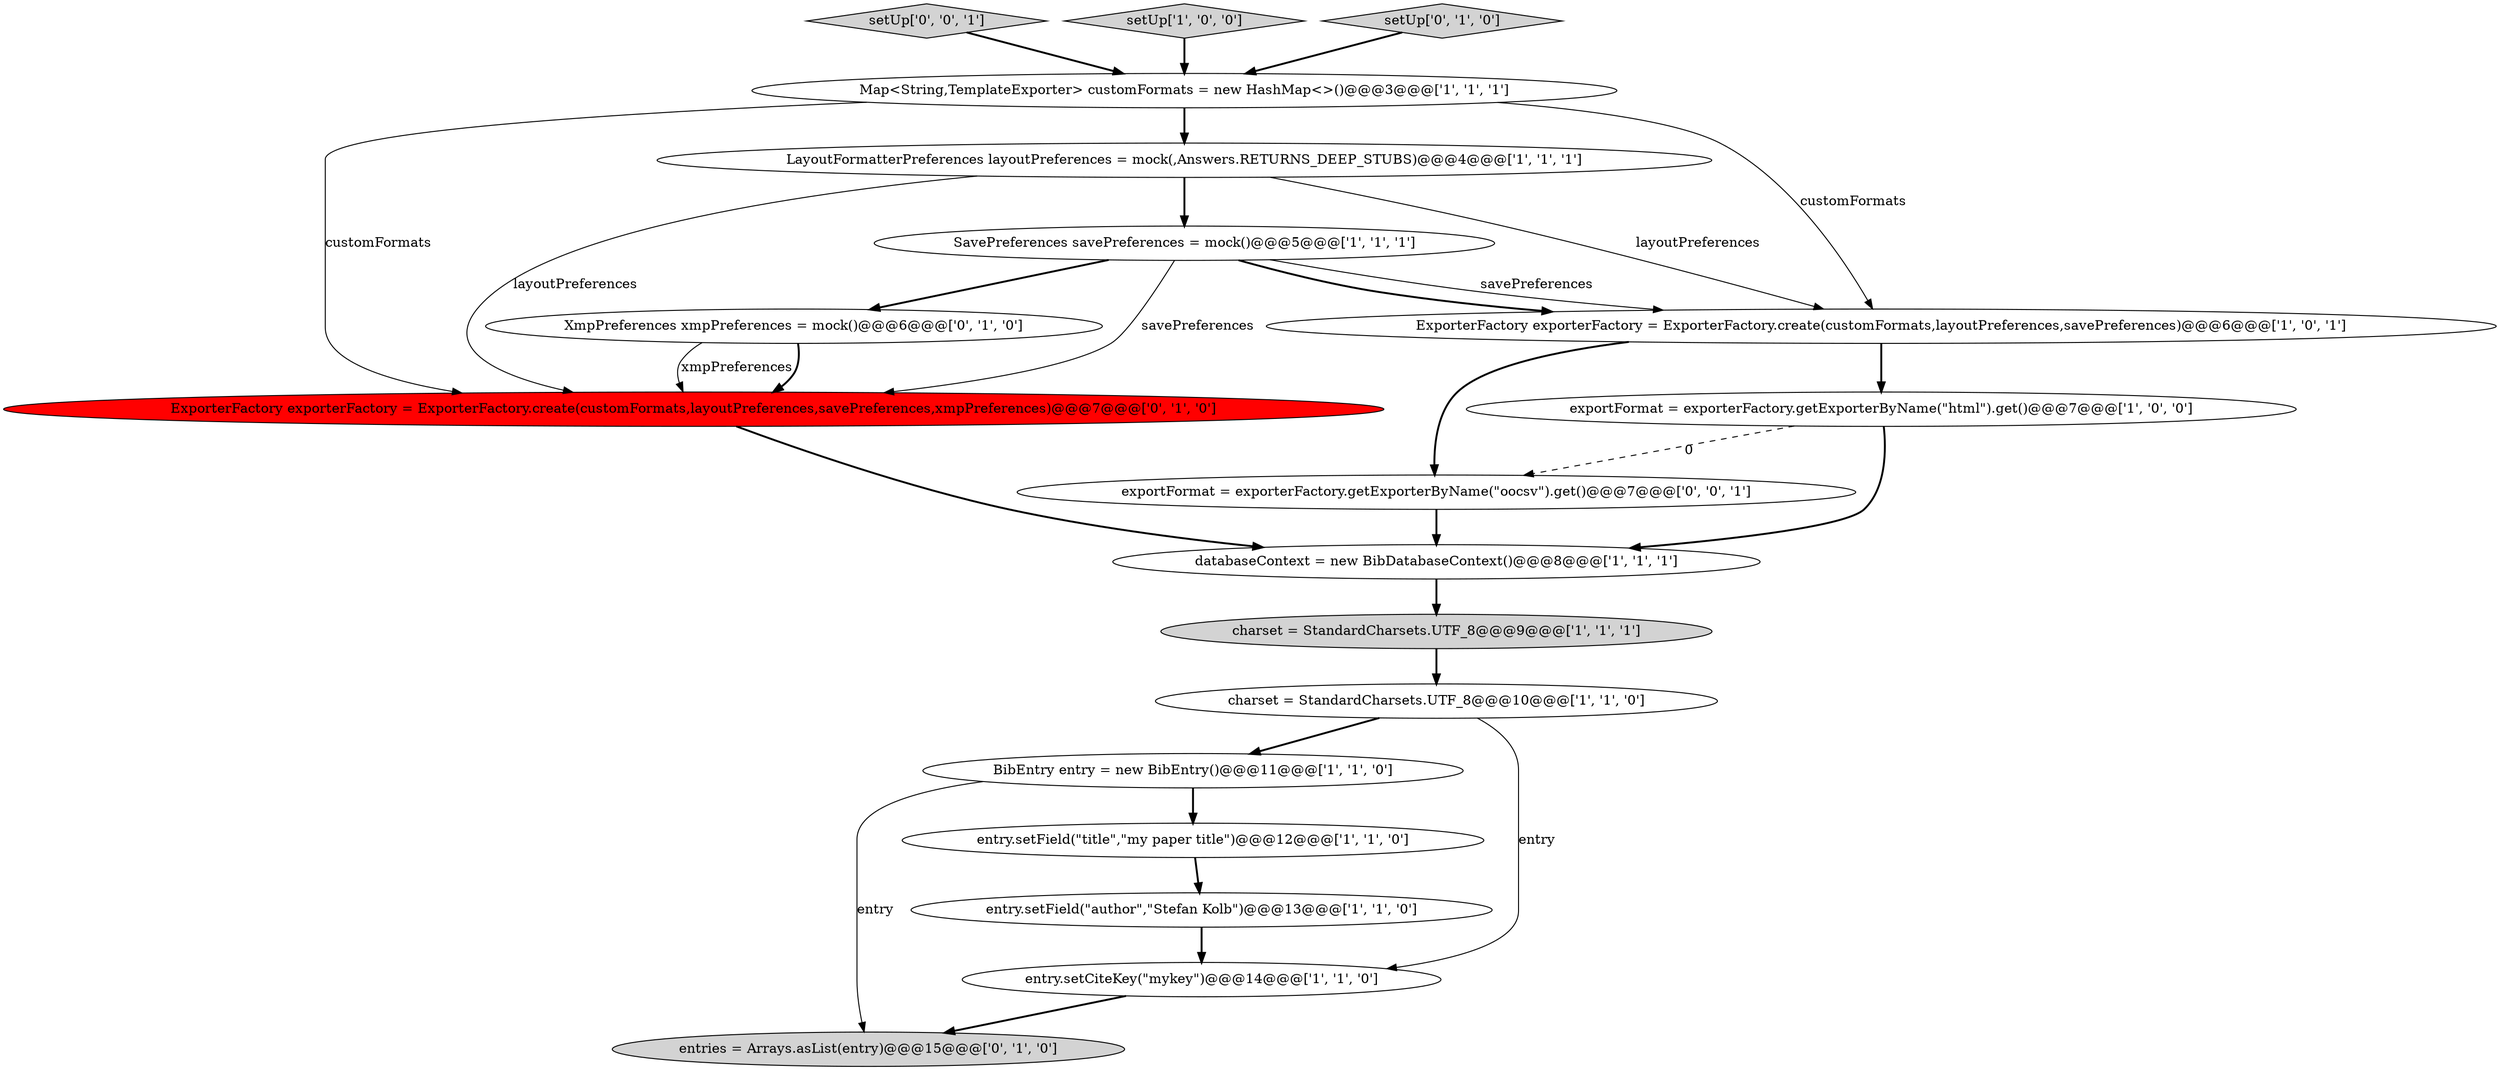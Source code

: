 digraph {
13 [style = filled, label = "entries = Arrays.asList(entry)@@@15@@@['0', '1', '0']", fillcolor = lightgray, shape = ellipse image = "AAA0AAABBB2BBB"];
15 [style = filled, label = "ExporterFactory exporterFactory = ExporterFactory.create(customFormats,layoutPreferences,savePreferences,xmpPreferences)@@@7@@@['0', '1', '0']", fillcolor = red, shape = ellipse image = "AAA1AAABBB2BBB"];
1 [style = filled, label = "entry.setField(\"title\",\"my paper title\")@@@12@@@['1', '1', '0']", fillcolor = white, shape = ellipse image = "AAA0AAABBB1BBB"];
11 [style = filled, label = "SavePreferences savePreferences = mock()@@@5@@@['1', '1', '1']", fillcolor = white, shape = ellipse image = "AAA0AAABBB1BBB"];
0 [style = filled, label = "databaseContext = new BibDatabaseContext()@@@8@@@['1', '1', '1']", fillcolor = white, shape = ellipse image = "AAA0AAABBB1BBB"];
6 [style = filled, label = "Map<String,TemplateExporter> customFormats = new HashMap<>()@@@3@@@['1', '1', '1']", fillcolor = white, shape = ellipse image = "AAA0AAABBB1BBB"];
17 [style = filled, label = "exportFormat = exporterFactory.getExporterByName(\"oocsv\").get()@@@7@@@['0', '0', '1']", fillcolor = white, shape = ellipse image = "AAA0AAABBB3BBB"];
8 [style = filled, label = "ExporterFactory exporterFactory = ExporterFactory.create(customFormats,layoutPreferences,savePreferences)@@@6@@@['1', '0', '1']", fillcolor = white, shape = ellipse image = "AAA0AAABBB1BBB"];
18 [style = filled, label = "setUp['0', '0', '1']", fillcolor = lightgray, shape = diamond image = "AAA0AAABBB3BBB"];
3 [style = filled, label = "charset = StandardCharsets.UTF_8@@@10@@@['1', '1', '0']", fillcolor = white, shape = ellipse image = "AAA0AAABBB1BBB"];
2 [style = filled, label = "entry.setField(\"author\",\"Stefan Kolb\")@@@13@@@['1', '1', '0']", fillcolor = white, shape = ellipse image = "AAA0AAABBB1BBB"];
9 [style = filled, label = "exportFormat = exporterFactory.getExporterByName(\"html\").get()@@@7@@@['1', '0', '0']", fillcolor = white, shape = ellipse image = "AAA0AAABBB1BBB"];
5 [style = filled, label = "BibEntry entry = new BibEntry()@@@11@@@['1', '1', '0']", fillcolor = white, shape = ellipse image = "AAA0AAABBB1BBB"];
4 [style = filled, label = "charset = StandardCharsets.UTF_8@@@9@@@['1', '1', '1']", fillcolor = lightgray, shape = ellipse image = "AAA0AAABBB1BBB"];
12 [style = filled, label = "LayoutFormatterPreferences layoutPreferences = mock(,Answers.RETURNS_DEEP_STUBS)@@@4@@@['1', '1', '1']", fillcolor = white, shape = ellipse image = "AAA0AAABBB1BBB"];
14 [style = filled, label = "XmpPreferences xmpPreferences = mock()@@@6@@@['0', '1', '0']", fillcolor = white, shape = ellipse image = "AAA0AAABBB2BBB"];
7 [style = filled, label = "setUp['1', '0', '0']", fillcolor = lightgray, shape = diamond image = "AAA0AAABBB1BBB"];
16 [style = filled, label = "setUp['0', '1', '0']", fillcolor = lightgray, shape = diamond image = "AAA0AAABBB2BBB"];
10 [style = filled, label = "entry.setCiteKey(\"mykey\")@@@14@@@['1', '1', '0']", fillcolor = white, shape = ellipse image = "AAA0AAABBB1BBB"];
4->3 [style = bold, label=""];
9->0 [style = bold, label=""];
11->14 [style = bold, label=""];
11->15 [style = solid, label="savePreferences"];
16->6 [style = bold, label=""];
12->15 [style = solid, label="layoutPreferences"];
14->15 [style = solid, label="xmpPreferences"];
12->11 [style = bold, label=""];
5->13 [style = solid, label="entry"];
12->8 [style = solid, label="layoutPreferences"];
3->10 [style = solid, label="entry"];
2->10 [style = bold, label=""];
6->8 [style = solid, label="customFormats"];
8->17 [style = bold, label=""];
5->1 [style = bold, label=""];
3->5 [style = bold, label=""];
17->0 [style = bold, label=""];
11->8 [style = solid, label="savePreferences"];
6->15 [style = solid, label="customFormats"];
10->13 [style = bold, label=""];
18->6 [style = bold, label=""];
0->4 [style = bold, label=""];
15->0 [style = bold, label=""];
9->17 [style = dashed, label="0"];
7->6 [style = bold, label=""];
8->9 [style = bold, label=""];
11->8 [style = bold, label=""];
14->15 [style = bold, label=""];
1->2 [style = bold, label=""];
6->12 [style = bold, label=""];
}
